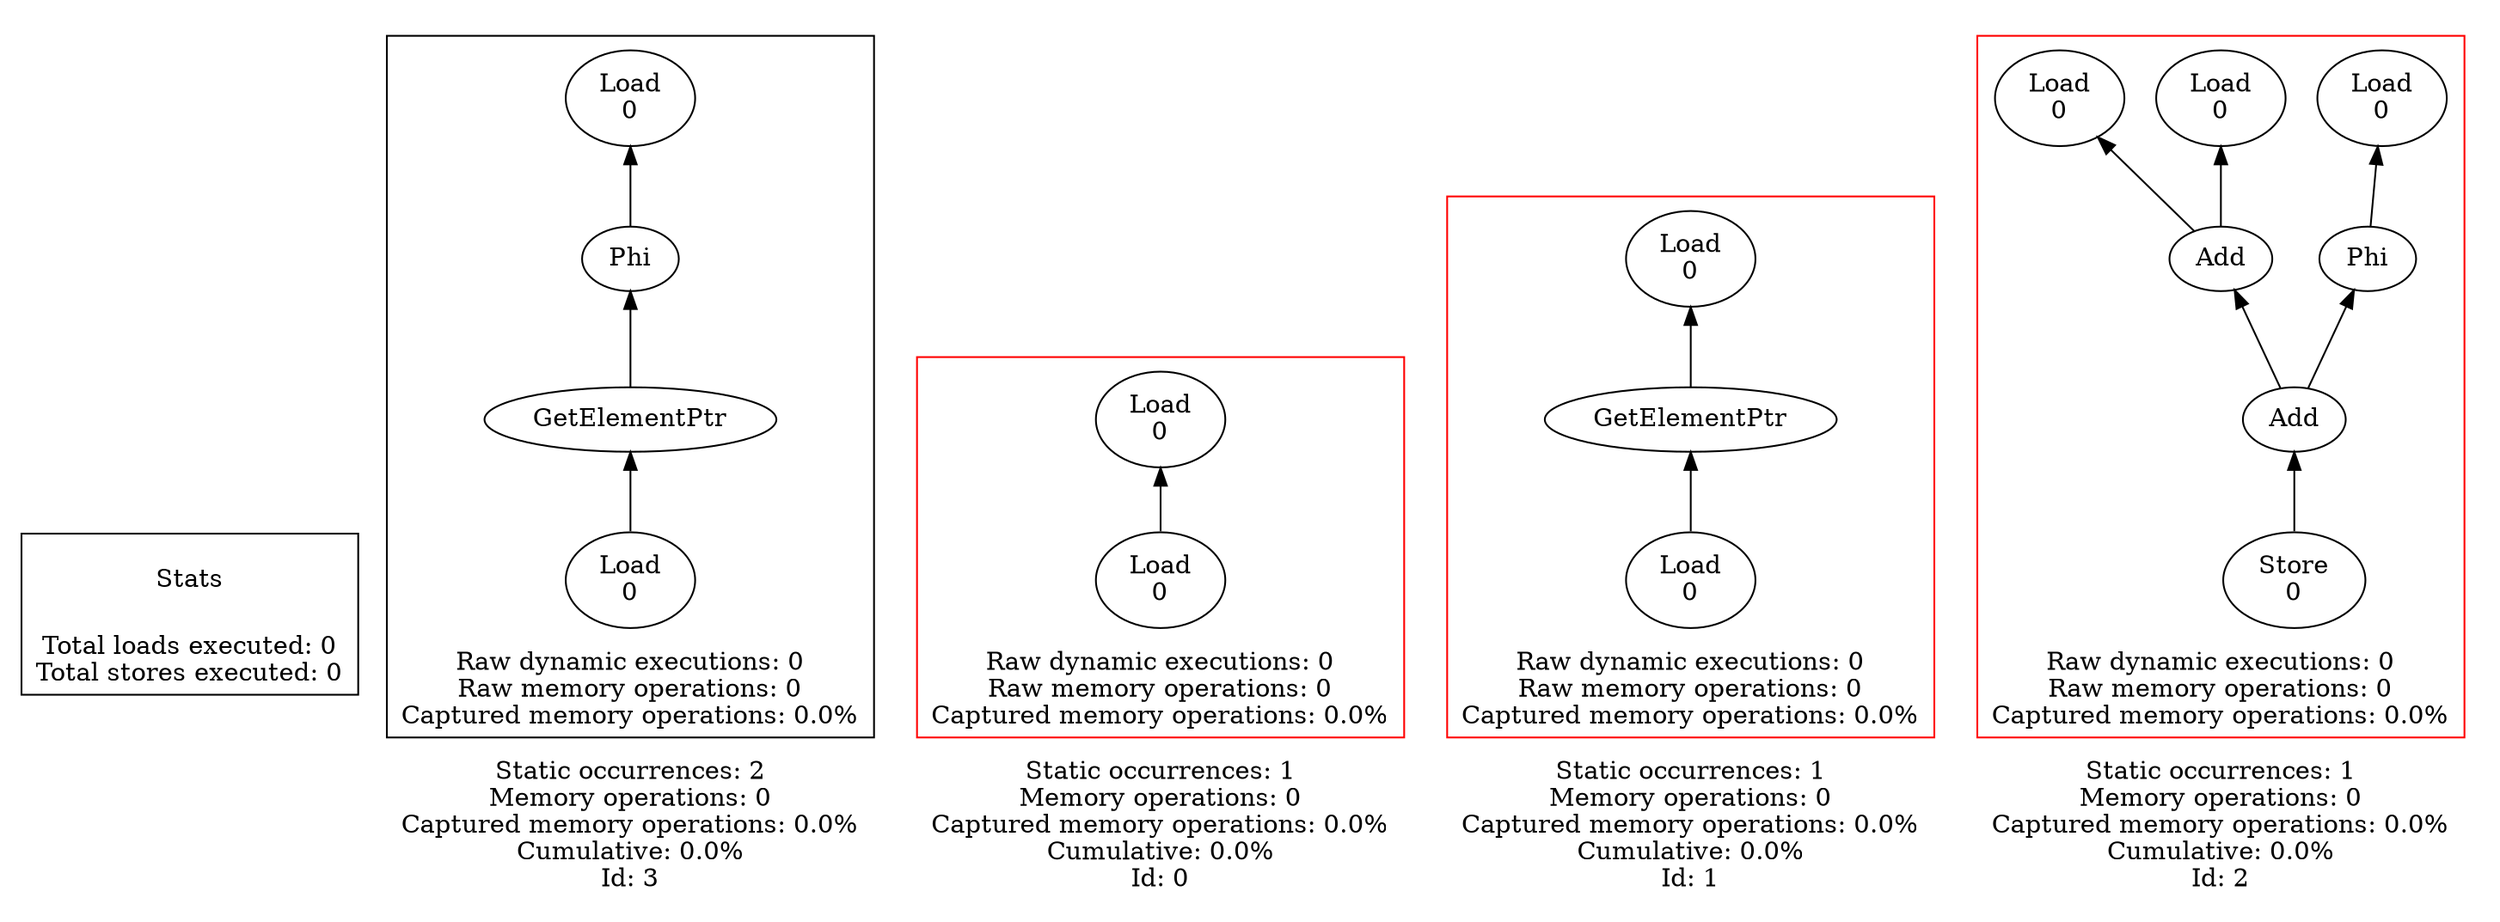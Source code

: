 strict digraph {
rankdir=BT
subgraph {
Stats [shape=plaintext]
cluster=true
label="Total loads executed: 0\nTotal stores executed: 0"
}
subgraph {
subgraph {
"3_0_6" [label="GetElementPtr"]
"3_0_5" [label="Phi"]
"3_0_6" -> "3_0_5"
"3_0_15" [label="Load\n0"]
"3_0_5" -> "3_0_15"
{
rank=min
"3_0_7" [label="Load\n0"]
}
"3_0_7" -> "3_0_6"
cluster=true
label="Raw dynamic executions: 0\nRaw memory operations: 0\nCaptured memory operations: 0.0%"
}
cluster=true
penwidth=0
label="Static occurrences: 2\nMemory operations: 0\nCaptured memory operations: 0.0%\nCumulative: 0.0%\nId: 3"
}
subgraph {
subgraph {
{
rank=min
"0_0_8" [label="Load\n0"]
}
"0_0_7" [label="Load\n0"]
"0_0_8" -> "0_0_7"
cluster=true
label="Raw dynamic executions: 0\nRaw memory operations: 0\nCaptured memory operations: 0.0%"
color=red
}
cluster=true
penwidth=0
label="Static occurrences: 1\nMemory operations: 0\nCaptured memory operations: 0.0%\nCumulative: 0.0%\nId: 0"
}
subgraph {
subgraph {
"1_0_9" [label="GetElementPtr"]
"1_0_7" [label="Load\n0"]
"1_0_9" -> "1_0_7"
{
rank=min
"1_0_10" [label="Load\n0"]
}
"1_0_10" -> "1_0_9"
cluster=true
label="Raw dynamic executions: 0\nRaw memory operations: 0\nCaptured memory operations: 0.0%"
color=red
}
cluster=true
penwidth=0
label="Static occurrences: 1\nMemory operations: 0\nCaptured memory operations: 0.0%\nCumulative: 0.0%\nId: 1"
}
subgraph {
subgraph {
{
rank=min
"2_0_13" [label="Store\n0"]
}
"2_0_12" [label="Add"]
"2_0_13" -> "2_0_12"
"2_0_11" [label="Add"]
"2_0_8" [label="Load\n0"]
"2_0_11" -> "2_0_8"
"2_0_10" [label="Load\n0"]
"2_0_11" -> "2_0_10"
"2_0_4" [label="Phi"]
"2_0_2" [label="Load\n0"]
"2_0_4" -> "2_0_2"
"2_0_12" -> "2_0_11"
"2_0_12" -> "2_0_4"
cluster=true
label="Raw dynamic executions: 0\nRaw memory operations: 0\nCaptured memory operations: 0.0%"
color=red
}
cluster=true
penwidth=0
label="Static occurrences: 1\nMemory operations: 0\nCaptured memory operations: 0.0%\nCumulative: 0.0%\nId: 2"
}
}
